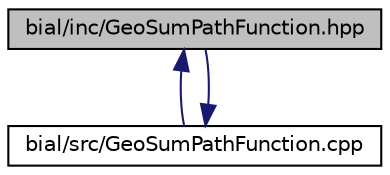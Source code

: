 digraph "bial/inc/GeoSumPathFunction.hpp"
{
  edge [fontname="Helvetica",fontsize="10",labelfontname="Helvetica",labelfontsize="10"];
  node [fontname="Helvetica",fontsize="10",shape=record];
  Node1 [label="bial/inc/GeoSumPathFunction.hpp",height=0.2,width=0.4,color="black", fillcolor="grey75", style="filled", fontcolor="black"];
  Node1 -> Node2 [dir="back",color="midnightblue",fontsize="10",style="solid",fontname="Helvetica"];
  Node2 [label="bial/src/GeoSumPathFunction.cpp",height=0.2,width=0.4,color="black", fillcolor="white", style="filled",URL="$_geo_sum_path_function_8cpp.html"];
  Node2 -> Node1 [dir="back",color="midnightblue",fontsize="10",style="solid",fontname="Helvetica"];
}
